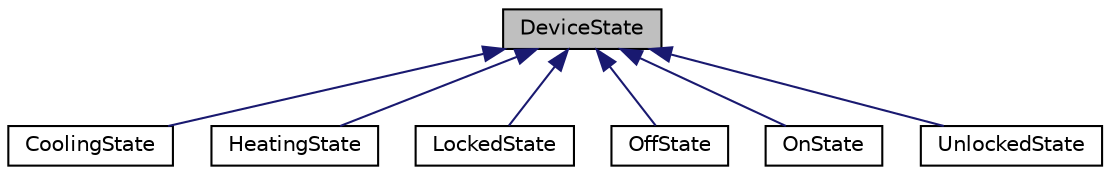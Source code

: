 digraph "DeviceState"
{
 // LATEX_PDF_SIZE
  edge [fontname="Helvetica",fontsize="10",labelfontname="Helvetica",labelfontsize="10"];
  node [fontname="Helvetica",fontsize="10",shape=record];
  Node1 [label="DeviceState",height=0.2,width=0.4,color="black", fillcolor="grey75", style="filled", fontcolor="black",tooltip="Abstract base class representing a generic state of a smart device."];
  Node1 -> Node2 [dir="back",color="midnightblue",fontsize="10",style="solid",fontname="Helvetica"];
  Node2 [label="CoolingState",height=0.2,width=0.4,color="black", fillcolor="white", style="filled",URL="$classCoolingState.html",tooltip="Concrete state representing the \"Cooling\" state of a smart device."];
  Node1 -> Node3 [dir="back",color="midnightblue",fontsize="10",style="solid",fontname="Helvetica"];
  Node3 [label="HeatingState",height=0.2,width=0.4,color="black", fillcolor="white", style="filled",URL="$classHeatingState.html",tooltip="Concrete state representing the \"Heating\" state of a smart device."];
  Node1 -> Node4 [dir="back",color="midnightblue",fontsize="10",style="solid",fontname="Helvetica"];
  Node4 [label="LockedState",height=0.2,width=0.4,color="black", fillcolor="white", style="filled",URL="$classLockedState.html",tooltip="Concrete state representing the \"Locked\" state of a smart device."];
  Node1 -> Node5 [dir="back",color="midnightblue",fontsize="10",style="solid",fontname="Helvetica"];
  Node5 [label="OffState",height=0.2,width=0.4,color="black", fillcolor="white", style="filled",URL="$classOffState.html",tooltip="Concrete state representing the \"Off\" state of a smart device."];
  Node1 -> Node6 [dir="back",color="midnightblue",fontsize="10",style="solid",fontname="Helvetica"];
  Node6 [label="OnState",height=0.2,width=0.4,color="black", fillcolor="white", style="filled",URL="$classOnState.html",tooltip="Concrete state representing the \"On\" state of a smart device."];
  Node1 -> Node7 [dir="back",color="midnightblue",fontsize="10",style="solid",fontname="Helvetica"];
  Node7 [label="UnlockedState",height=0.2,width=0.4,color="black", fillcolor="white", style="filled",URL="$classUnlockedState.html",tooltip="Concrete state representing the \"Unlocked\" state of a smart device."];
}
